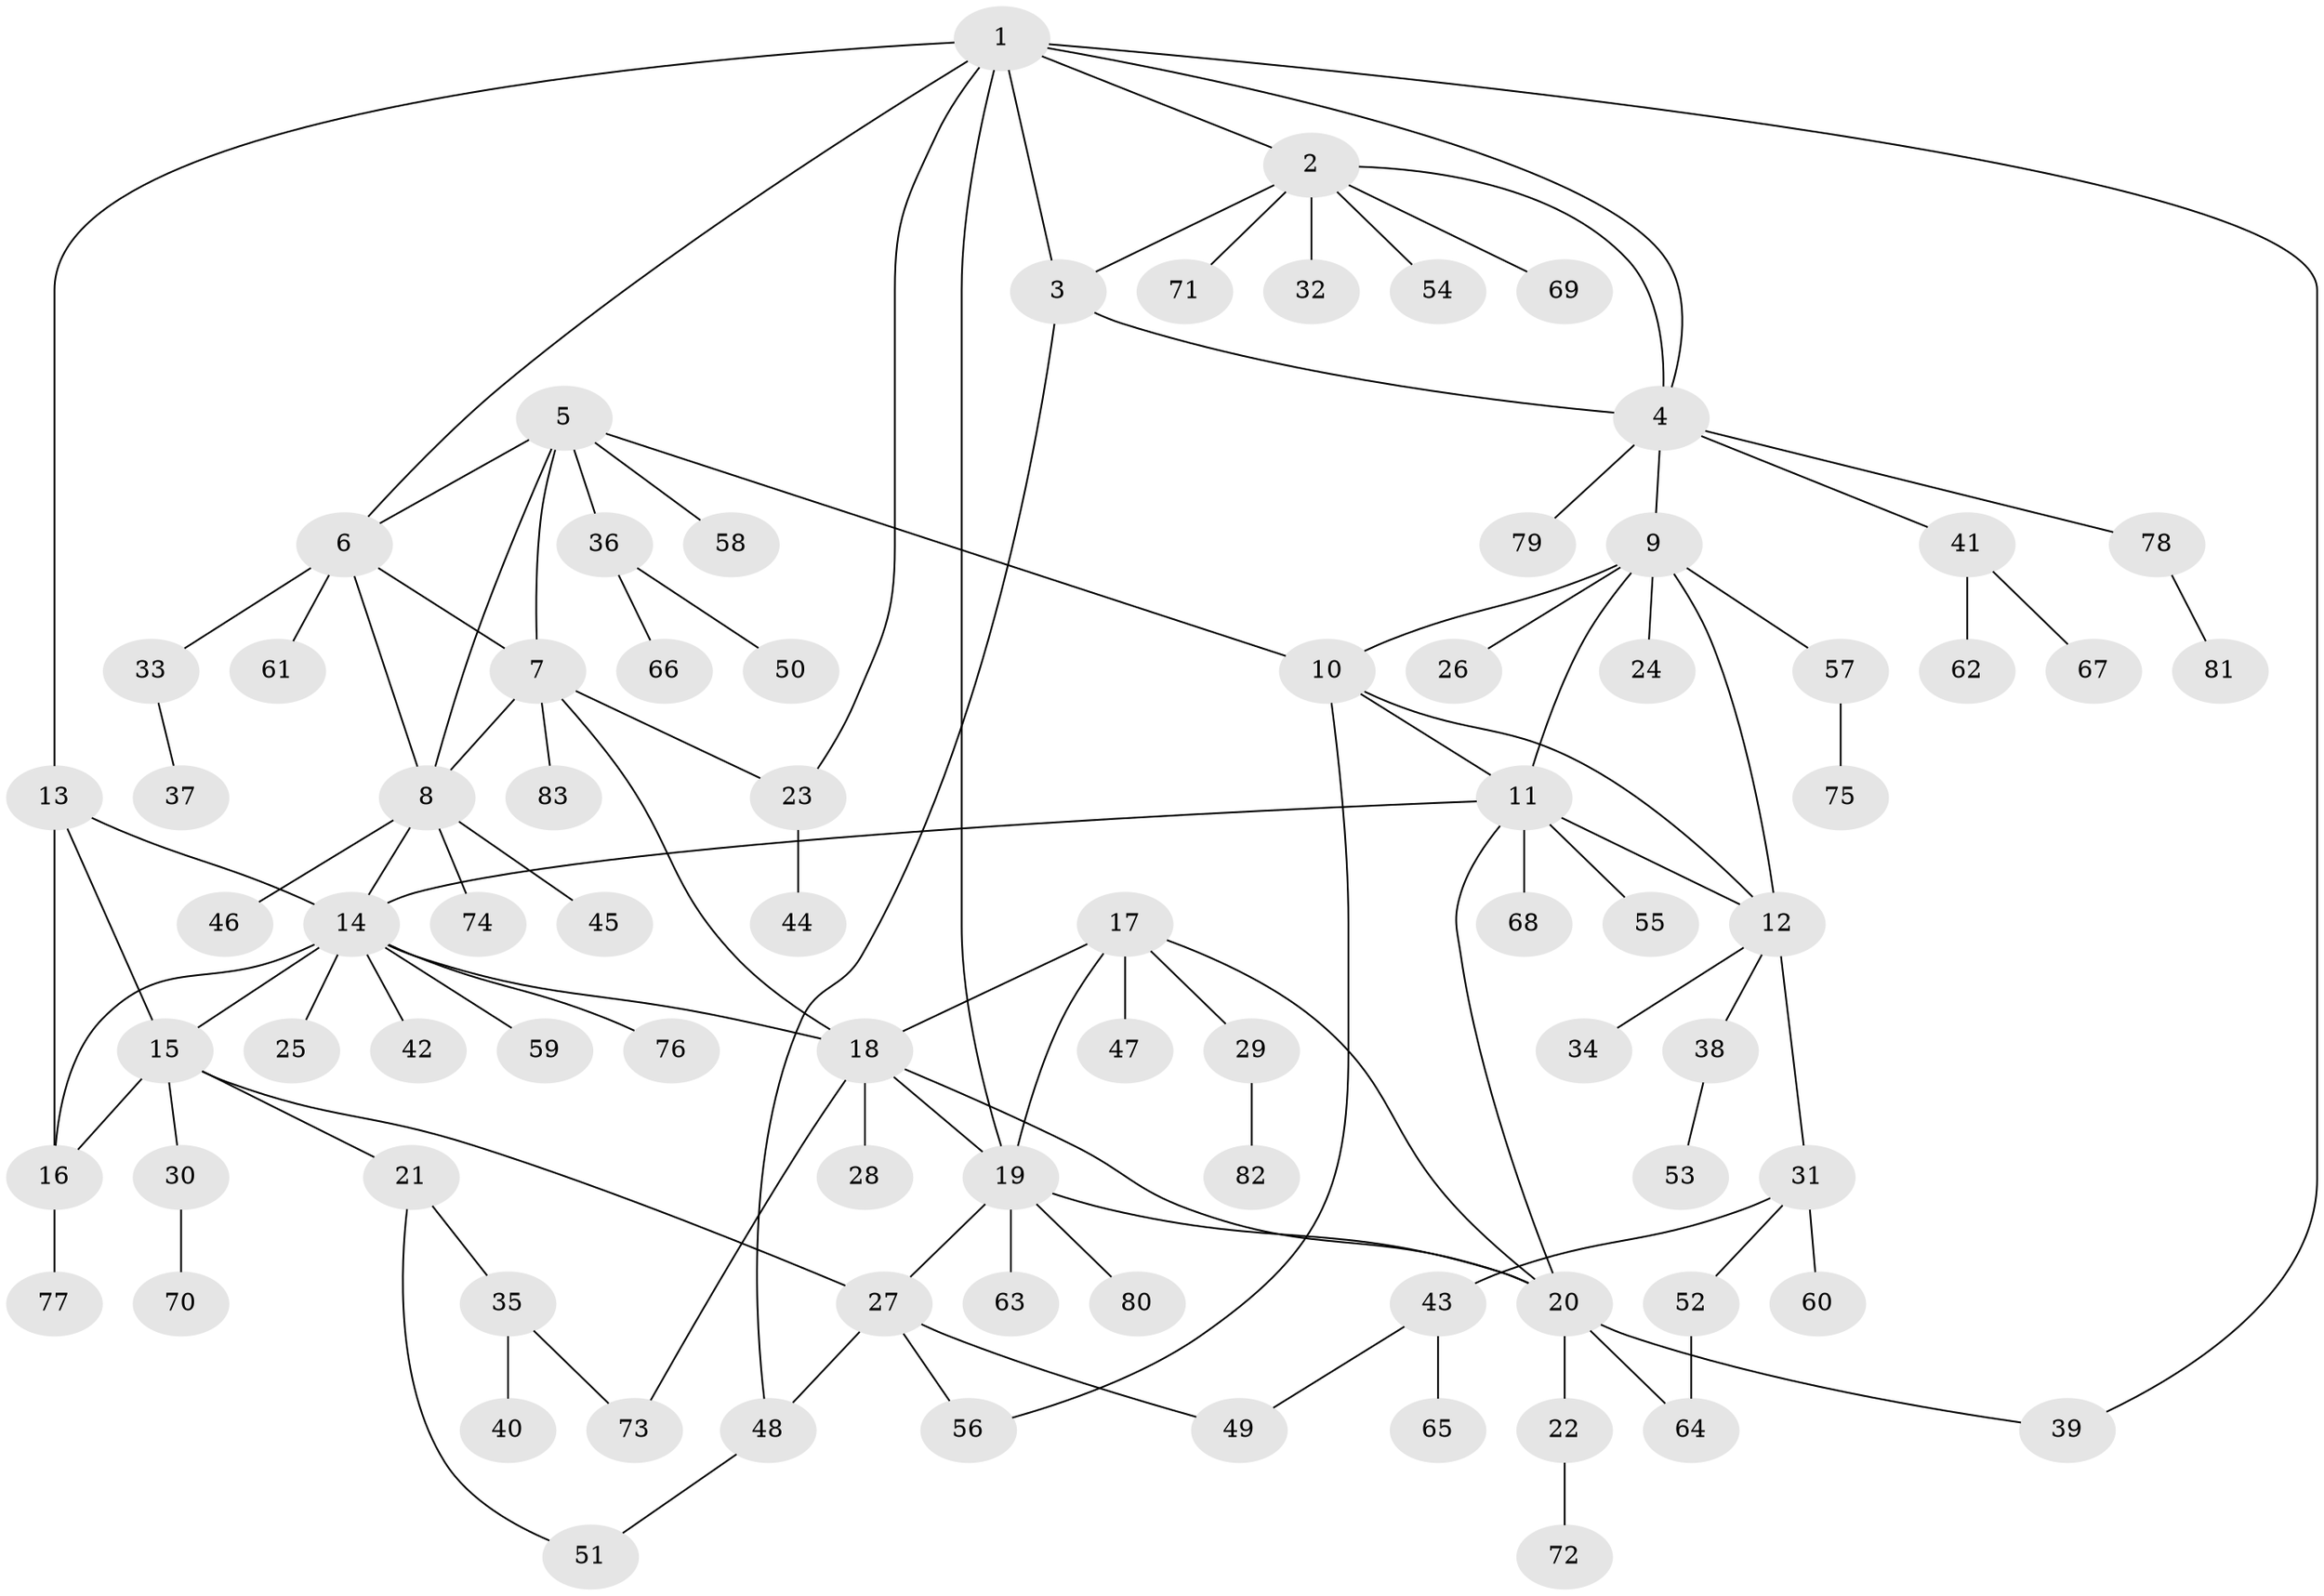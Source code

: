 // Generated by graph-tools (version 1.1) at 2025/50/03/09/25 03:50:29]
// undirected, 83 vertices, 112 edges
graph export_dot {
graph [start="1"]
  node [color=gray90,style=filled];
  1;
  2;
  3;
  4;
  5;
  6;
  7;
  8;
  9;
  10;
  11;
  12;
  13;
  14;
  15;
  16;
  17;
  18;
  19;
  20;
  21;
  22;
  23;
  24;
  25;
  26;
  27;
  28;
  29;
  30;
  31;
  32;
  33;
  34;
  35;
  36;
  37;
  38;
  39;
  40;
  41;
  42;
  43;
  44;
  45;
  46;
  47;
  48;
  49;
  50;
  51;
  52;
  53;
  54;
  55;
  56;
  57;
  58;
  59;
  60;
  61;
  62;
  63;
  64;
  65;
  66;
  67;
  68;
  69;
  70;
  71;
  72;
  73;
  74;
  75;
  76;
  77;
  78;
  79;
  80;
  81;
  82;
  83;
  1 -- 2;
  1 -- 3;
  1 -- 4;
  1 -- 6;
  1 -- 13;
  1 -- 19;
  1 -- 23;
  1 -- 39;
  2 -- 3;
  2 -- 4;
  2 -- 32;
  2 -- 54;
  2 -- 69;
  2 -- 71;
  3 -- 4;
  3 -- 48;
  4 -- 9;
  4 -- 41;
  4 -- 78;
  4 -- 79;
  5 -- 6;
  5 -- 7;
  5 -- 8;
  5 -- 10;
  5 -- 36;
  5 -- 58;
  6 -- 7;
  6 -- 8;
  6 -- 33;
  6 -- 61;
  7 -- 8;
  7 -- 18;
  7 -- 23;
  7 -- 83;
  8 -- 14;
  8 -- 45;
  8 -- 46;
  8 -- 74;
  9 -- 10;
  9 -- 11;
  9 -- 12;
  9 -- 24;
  9 -- 26;
  9 -- 57;
  10 -- 11;
  10 -- 12;
  10 -- 56;
  11 -- 12;
  11 -- 14;
  11 -- 20;
  11 -- 55;
  11 -- 68;
  12 -- 31;
  12 -- 34;
  12 -- 38;
  13 -- 14;
  13 -- 15;
  13 -- 16;
  14 -- 15;
  14 -- 16;
  14 -- 18;
  14 -- 25;
  14 -- 42;
  14 -- 59;
  14 -- 76;
  15 -- 16;
  15 -- 21;
  15 -- 27;
  15 -- 30;
  16 -- 77;
  17 -- 18;
  17 -- 19;
  17 -- 20;
  17 -- 29;
  17 -- 47;
  18 -- 19;
  18 -- 20;
  18 -- 28;
  18 -- 73;
  19 -- 20;
  19 -- 27;
  19 -- 63;
  19 -- 80;
  20 -- 22;
  20 -- 39;
  20 -- 64;
  21 -- 35;
  21 -- 51;
  22 -- 72;
  23 -- 44;
  27 -- 48;
  27 -- 49;
  27 -- 56;
  29 -- 82;
  30 -- 70;
  31 -- 43;
  31 -- 52;
  31 -- 60;
  33 -- 37;
  35 -- 40;
  35 -- 73;
  36 -- 50;
  36 -- 66;
  38 -- 53;
  41 -- 62;
  41 -- 67;
  43 -- 49;
  43 -- 65;
  48 -- 51;
  52 -- 64;
  57 -- 75;
  78 -- 81;
}
